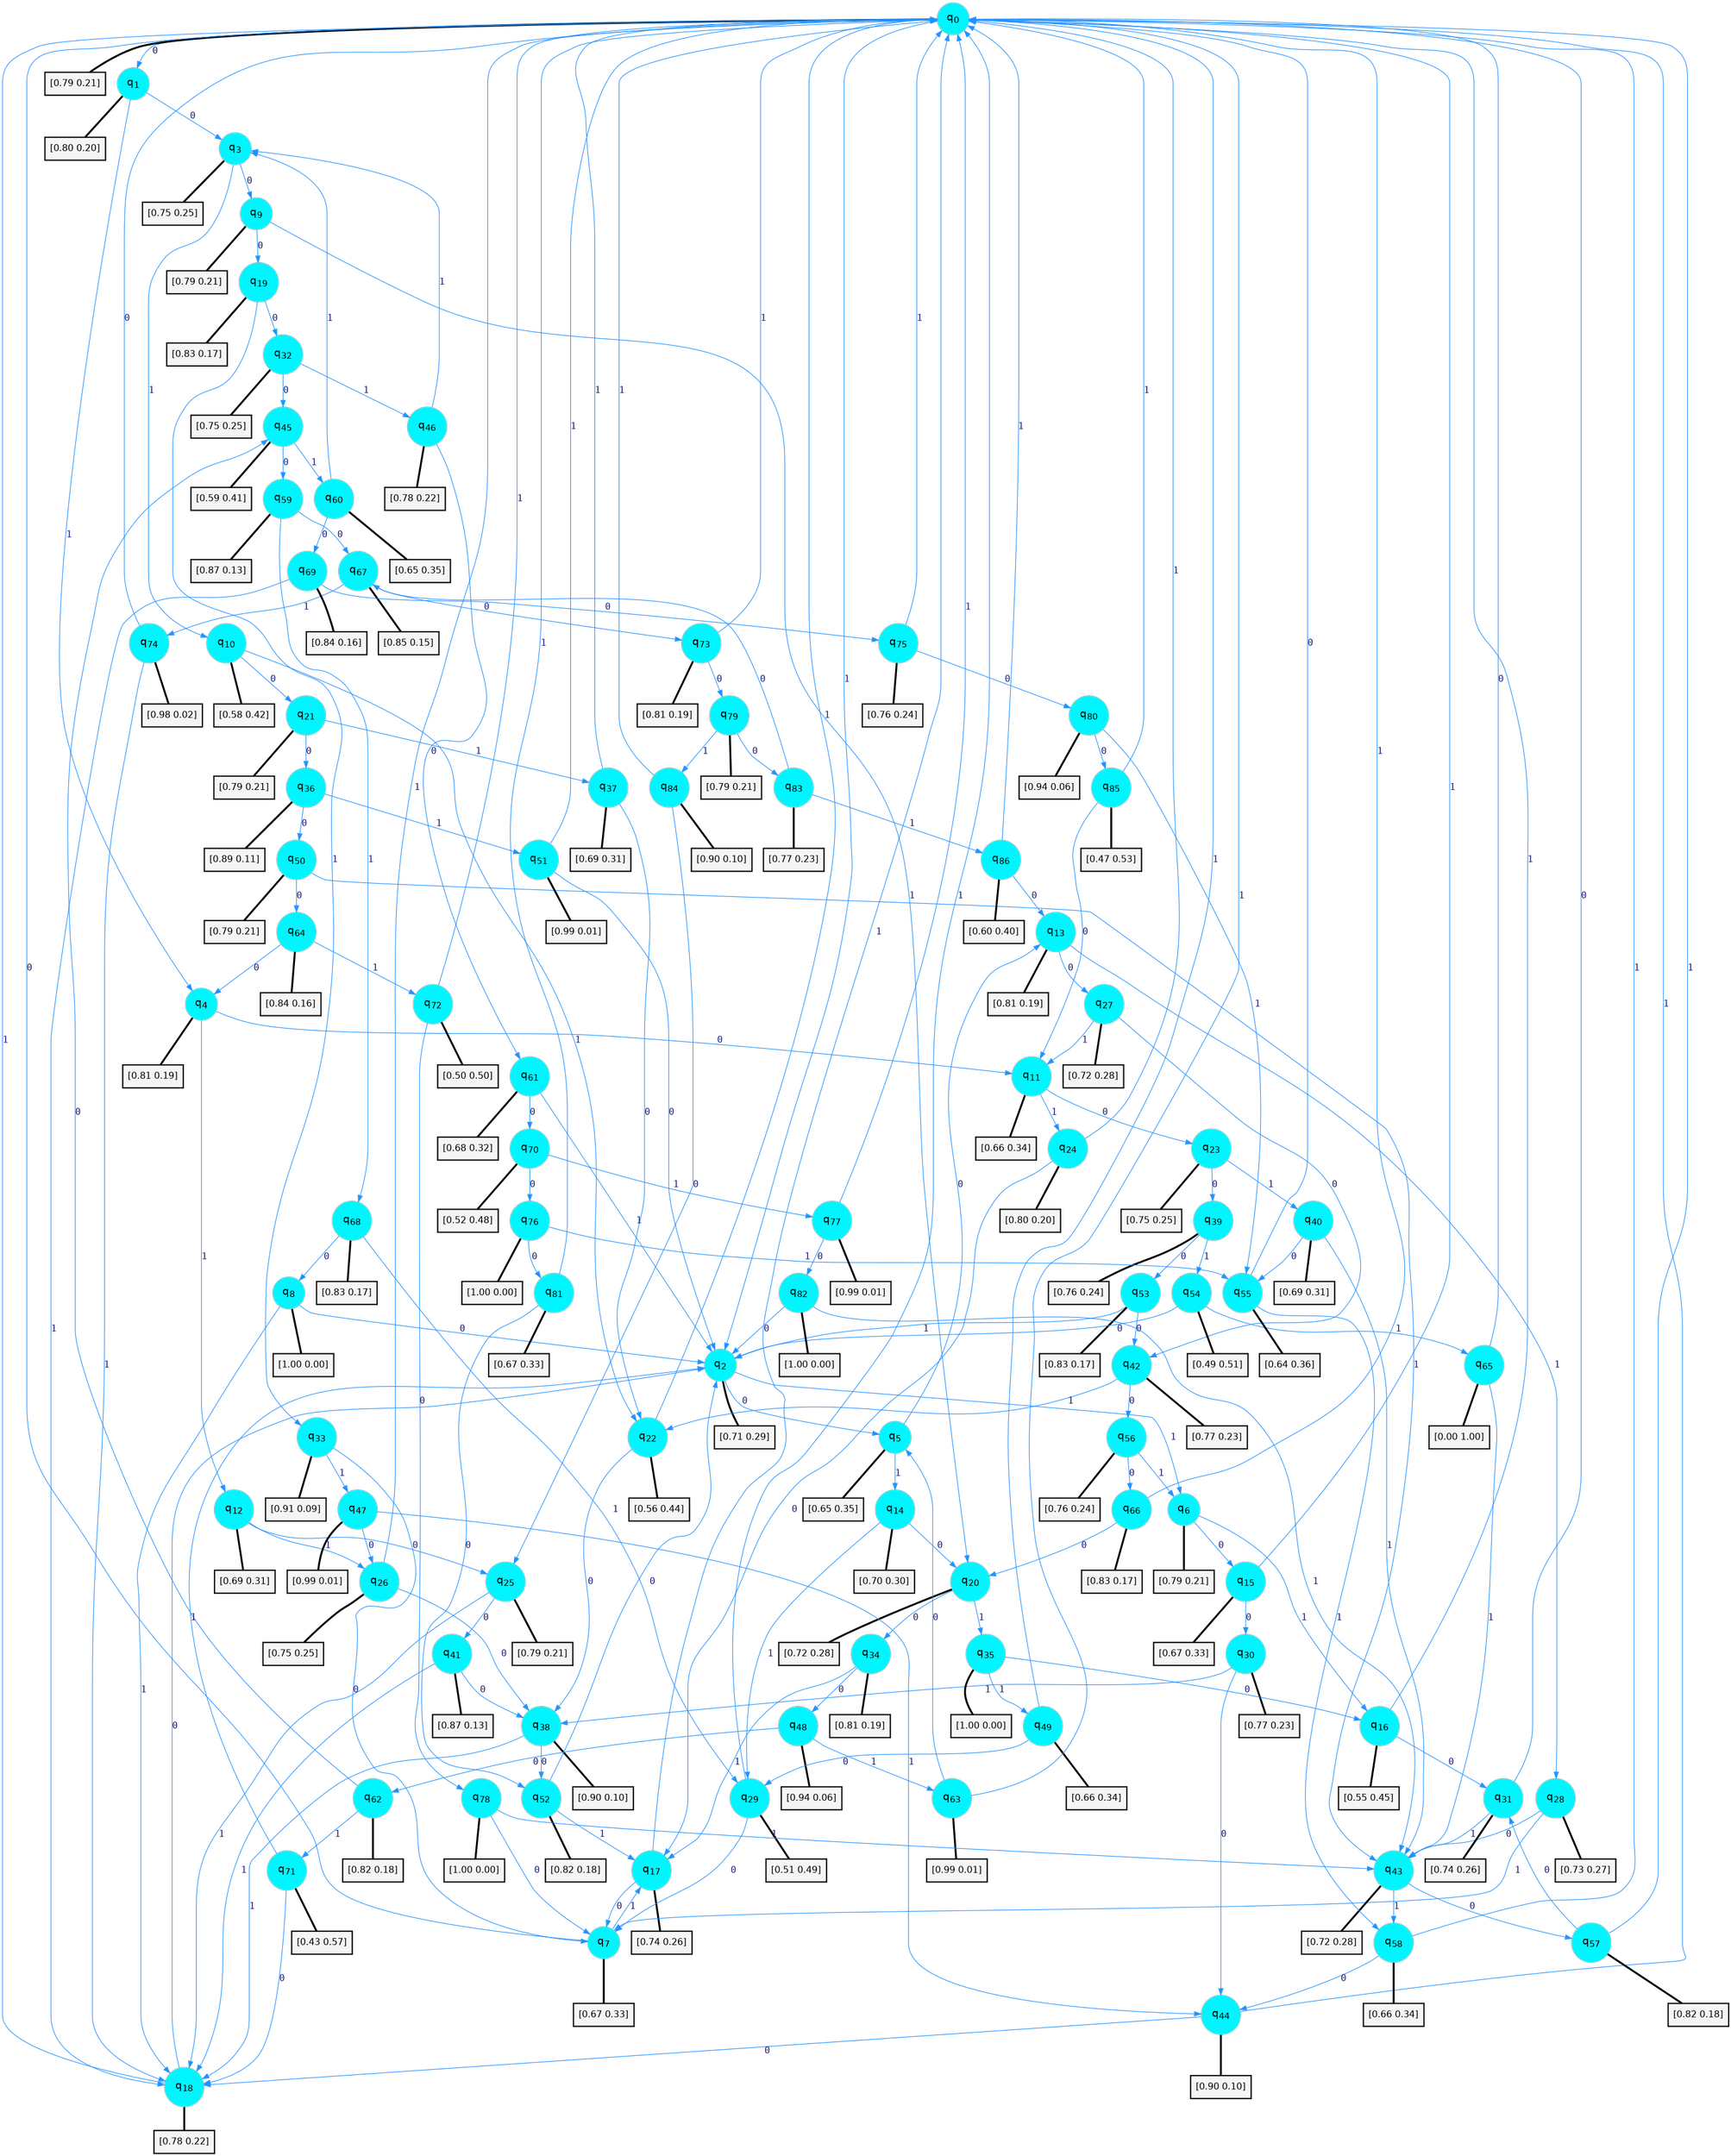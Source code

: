 digraph G {
graph [
bgcolor=transparent, dpi=300, rankdir=TD, size="40,25"];
node [
color=gray, fillcolor=turquoise1, fontcolor=black, fontname=Helvetica, fontsize=16, fontweight=bold, shape=circle, style=filled];
edge [
arrowsize=1, color=dodgerblue1, fontcolor=midnightblue, fontname=courier, fontweight=bold, penwidth=1, style=solid, weight=20];
0[label=<q<SUB>0</SUB>>];
1[label=<q<SUB>1</SUB>>];
2[label=<q<SUB>2</SUB>>];
3[label=<q<SUB>3</SUB>>];
4[label=<q<SUB>4</SUB>>];
5[label=<q<SUB>5</SUB>>];
6[label=<q<SUB>6</SUB>>];
7[label=<q<SUB>7</SUB>>];
8[label=<q<SUB>8</SUB>>];
9[label=<q<SUB>9</SUB>>];
10[label=<q<SUB>10</SUB>>];
11[label=<q<SUB>11</SUB>>];
12[label=<q<SUB>12</SUB>>];
13[label=<q<SUB>13</SUB>>];
14[label=<q<SUB>14</SUB>>];
15[label=<q<SUB>15</SUB>>];
16[label=<q<SUB>16</SUB>>];
17[label=<q<SUB>17</SUB>>];
18[label=<q<SUB>18</SUB>>];
19[label=<q<SUB>19</SUB>>];
20[label=<q<SUB>20</SUB>>];
21[label=<q<SUB>21</SUB>>];
22[label=<q<SUB>22</SUB>>];
23[label=<q<SUB>23</SUB>>];
24[label=<q<SUB>24</SUB>>];
25[label=<q<SUB>25</SUB>>];
26[label=<q<SUB>26</SUB>>];
27[label=<q<SUB>27</SUB>>];
28[label=<q<SUB>28</SUB>>];
29[label=<q<SUB>29</SUB>>];
30[label=<q<SUB>30</SUB>>];
31[label=<q<SUB>31</SUB>>];
32[label=<q<SUB>32</SUB>>];
33[label=<q<SUB>33</SUB>>];
34[label=<q<SUB>34</SUB>>];
35[label=<q<SUB>35</SUB>>];
36[label=<q<SUB>36</SUB>>];
37[label=<q<SUB>37</SUB>>];
38[label=<q<SUB>38</SUB>>];
39[label=<q<SUB>39</SUB>>];
40[label=<q<SUB>40</SUB>>];
41[label=<q<SUB>41</SUB>>];
42[label=<q<SUB>42</SUB>>];
43[label=<q<SUB>43</SUB>>];
44[label=<q<SUB>44</SUB>>];
45[label=<q<SUB>45</SUB>>];
46[label=<q<SUB>46</SUB>>];
47[label=<q<SUB>47</SUB>>];
48[label=<q<SUB>48</SUB>>];
49[label=<q<SUB>49</SUB>>];
50[label=<q<SUB>50</SUB>>];
51[label=<q<SUB>51</SUB>>];
52[label=<q<SUB>52</SUB>>];
53[label=<q<SUB>53</SUB>>];
54[label=<q<SUB>54</SUB>>];
55[label=<q<SUB>55</SUB>>];
56[label=<q<SUB>56</SUB>>];
57[label=<q<SUB>57</SUB>>];
58[label=<q<SUB>58</SUB>>];
59[label=<q<SUB>59</SUB>>];
60[label=<q<SUB>60</SUB>>];
61[label=<q<SUB>61</SUB>>];
62[label=<q<SUB>62</SUB>>];
63[label=<q<SUB>63</SUB>>];
64[label=<q<SUB>64</SUB>>];
65[label=<q<SUB>65</SUB>>];
66[label=<q<SUB>66</SUB>>];
67[label=<q<SUB>67</SUB>>];
68[label=<q<SUB>68</SUB>>];
69[label=<q<SUB>69</SUB>>];
70[label=<q<SUB>70</SUB>>];
71[label=<q<SUB>71</SUB>>];
72[label=<q<SUB>72</SUB>>];
73[label=<q<SUB>73</SUB>>];
74[label=<q<SUB>74</SUB>>];
75[label=<q<SUB>75</SUB>>];
76[label=<q<SUB>76</SUB>>];
77[label=<q<SUB>77</SUB>>];
78[label=<q<SUB>78</SUB>>];
79[label=<q<SUB>79</SUB>>];
80[label=<q<SUB>80</SUB>>];
81[label=<q<SUB>81</SUB>>];
82[label=<q<SUB>82</SUB>>];
83[label=<q<SUB>83</SUB>>];
84[label=<q<SUB>84</SUB>>];
85[label=<q<SUB>85</SUB>>];
86[label=<q<SUB>86</SUB>>];
87[label="[0.79 0.21]", shape=box,fontcolor=black, fontname=Helvetica, fontsize=14, penwidth=2, fillcolor=whitesmoke,color=black];
88[label="[0.80 0.20]", shape=box,fontcolor=black, fontname=Helvetica, fontsize=14, penwidth=2, fillcolor=whitesmoke,color=black];
89[label="[0.71 0.29]", shape=box,fontcolor=black, fontname=Helvetica, fontsize=14, penwidth=2, fillcolor=whitesmoke,color=black];
90[label="[0.75 0.25]", shape=box,fontcolor=black, fontname=Helvetica, fontsize=14, penwidth=2, fillcolor=whitesmoke,color=black];
91[label="[0.81 0.19]", shape=box,fontcolor=black, fontname=Helvetica, fontsize=14, penwidth=2, fillcolor=whitesmoke,color=black];
92[label="[0.65 0.35]", shape=box,fontcolor=black, fontname=Helvetica, fontsize=14, penwidth=2, fillcolor=whitesmoke,color=black];
93[label="[0.79 0.21]", shape=box,fontcolor=black, fontname=Helvetica, fontsize=14, penwidth=2, fillcolor=whitesmoke,color=black];
94[label="[0.67 0.33]", shape=box,fontcolor=black, fontname=Helvetica, fontsize=14, penwidth=2, fillcolor=whitesmoke,color=black];
95[label="[1.00 0.00]", shape=box,fontcolor=black, fontname=Helvetica, fontsize=14, penwidth=2, fillcolor=whitesmoke,color=black];
96[label="[0.79 0.21]", shape=box,fontcolor=black, fontname=Helvetica, fontsize=14, penwidth=2, fillcolor=whitesmoke,color=black];
97[label="[0.58 0.42]", shape=box,fontcolor=black, fontname=Helvetica, fontsize=14, penwidth=2, fillcolor=whitesmoke,color=black];
98[label="[0.66 0.34]", shape=box,fontcolor=black, fontname=Helvetica, fontsize=14, penwidth=2, fillcolor=whitesmoke,color=black];
99[label="[0.69 0.31]", shape=box,fontcolor=black, fontname=Helvetica, fontsize=14, penwidth=2, fillcolor=whitesmoke,color=black];
100[label="[0.81 0.19]", shape=box,fontcolor=black, fontname=Helvetica, fontsize=14, penwidth=2, fillcolor=whitesmoke,color=black];
101[label="[0.70 0.30]", shape=box,fontcolor=black, fontname=Helvetica, fontsize=14, penwidth=2, fillcolor=whitesmoke,color=black];
102[label="[0.67 0.33]", shape=box,fontcolor=black, fontname=Helvetica, fontsize=14, penwidth=2, fillcolor=whitesmoke,color=black];
103[label="[0.55 0.45]", shape=box,fontcolor=black, fontname=Helvetica, fontsize=14, penwidth=2, fillcolor=whitesmoke,color=black];
104[label="[0.74 0.26]", shape=box,fontcolor=black, fontname=Helvetica, fontsize=14, penwidth=2, fillcolor=whitesmoke,color=black];
105[label="[0.78 0.22]", shape=box,fontcolor=black, fontname=Helvetica, fontsize=14, penwidth=2, fillcolor=whitesmoke,color=black];
106[label="[0.83 0.17]", shape=box,fontcolor=black, fontname=Helvetica, fontsize=14, penwidth=2, fillcolor=whitesmoke,color=black];
107[label="[0.72 0.28]", shape=box,fontcolor=black, fontname=Helvetica, fontsize=14, penwidth=2, fillcolor=whitesmoke,color=black];
108[label="[0.79 0.21]", shape=box,fontcolor=black, fontname=Helvetica, fontsize=14, penwidth=2, fillcolor=whitesmoke,color=black];
109[label="[0.56 0.44]", shape=box,fontcolor=black, fontname=Helvetica, fontsize=14, penwidth=2, fillcolor=whitesmoke,color=black];
110[label="[0.75 0.25]", shape=box,fontcolor=black, fontname=Helvetica, fontsize=14, penwidth=2, fillcolor=whitesmoke,color=black];
111[label="[0.80 0.20]", shape=box,fontcolor=black, fontname=Helvetica, fontsize=14, penwidth=2, fillcolor=whitesmoke,color=black];
112[label="[0.79 0.21]", shape=box,fontcolor=black, fontname=Helvetica, fontsize=14, penwidth=2, fillcolor=whitesmoke,color=black];
113[label="[0.75 0.25]", shape=box,fontcolor=black, fontname=Helvetica, fontsize=14, penwidth=2, fillcolor=whitesmoke,color=black];
114[label="[0.72 0.28]", shape=box,fontcolor=black, fontname=Helvetica, fontsize=14, penwidth=2, fillcolor=whitesmoke,color=black];
115[label="[0.73 0.27]", shape=box,fontcolor=black, fontname=Helvetica, fontsize=14, penwidth=2, fillcolor=whitesmoke,color=black];
116[label="[0.51 0.49]", shape=box,fontcolor=black, fontname=Helvetica, fontsize=14, penwidth=2, fillcolor=whitesmoke,color=black];
117[label="[0.77 0.23]", shape=box,fontcolor=black, fontname=Helvetica, fontsize=14, penwidth=2, fillcolor=whitesmoke,color=black];
118[label="[0.74 0.26]", shape=box,fontcolor=black, fontname=Helvetica, fontsize=14, penwidth=2, fillcolor=whitesmoke,color=black];
119[label="[0.75 0.25]", shape=box,fontcolor=black, fontname=Helvetica, fontsize=14, penwidth=2, fillcolor=whitesmoke,color=black];
120[label="[0.91 0.09]", shape=box,fontcolor=black, fontname=Helvetica, fontsize=14, penwidth=2, fillcolor=whitesmoke,color=black];
121[label="[0.81 0.19]", shape=box,fontcolor=black, fontname=Helvetica, fontsize=14, penwidth=2, fillcolor=whitesmoke,color=black];
122[label="[1.00 0.00]", shape=box,fontcolor=black, fontname=Helvetica, fontsize=14, penwidth=2, fillcolor=whitesmoke,color=black];
123[label="[0.89 0.11]", shape=box,fontcolor=black, fontname=Helvetica, fontsize=14, penwidth=2, fillcolor=whitesmoke,color=black];
124[label="[0.69 0.31]", shape=box,fontcolor=black, fontname=Helvetica, fontsize=14, penwidth=2, fillcolor=whitesmoke,color=black];
125[label="[0.90 0.10]", shape=box,fontcolor=black, fontname=Helvetica, fontsize=14, penwidth=2, fillcolor=whitesmoke,color=black];
126[label="[0.76 0.24]", shape=box,fontcolor=black, fontname=Helvetica, fontsize=14, penwidth=2, fillcolor=whitesmoke,color=black];
127[label="[0.69 0.31]", shape=box,fontcolor=black, fontname=Helvetica, fontsize=14, penwidth=2, fillcolor=whitesmoke,color=black];
128[label="[0.87 0.13]", shape=box,fontcolor=black, fontname=Helvetica, fontsize=14, penwidth=2, fillcolor=whitesmoke,color=black];
129[label="[0.77 0.23]", shape=box,fontcolor=black, fontname=Helvetica, fontsize=14, penwidth=2, fillcolor=whitesmoke,color=black];
130[label="[0.72 0.28]", shape=box,fontcolor=black, fontname=Helvetica, fontsize=14, penwidth=2, fillcolor=whitesmoke,color=black];
131[label="[0.90 0.10]", shape=box,fontcolor=black, fontname=Helvetica, fontsize=14, penwidth=2, fillcolor=whitesmoke,color=black];
132[label="[0.59 0.41]", shape=box,fontcolor=black, fontname=Helvetica, fontsize=14, penwidth=2, fillcolor=whitesmoke,color=black];
133[label="[0.78 0.22]", shape=box,fontcolor=black, fontname=Helvetica, fontsize=14, penwidth=2, fillcolor=whitesmoke,color=black];
134[label="[0.99 0.01]", shape=box,fontcolor=black, fontname=Helvetica, fontsize=14, penwidth=2, fillcolor=whitesmoke,color=black];
135[label="[0.94 0.06]", shape=box,fontcolor=black, fontname=Helvetica, fontsize=14, penwidth=2, fillcolor=whitesmoke,color=black];
136[label="[0.66 0.34]", shape=box,fontcolor=black, fontname=Helvetica, fontsize=14, penwidth=2, fillcolor=whitesmoke,color=black];
137[label="[0.79 0.21]", shape=box,fontcolor=black, fontname=Helvetica, fontsize=14, penwidth=2, fillcolor=whitesmoke,color=black];
138[label="[0.99 0.01]", shape=box,fontcolor=black, fontname=Helvetica, fontsize=14, penwidth=2, fillcolor=whitesmoke,color=black];
139[label="[0.82 0.18]", shape=box,fontcolor=black, fontname=Helvetica, fontsize=14, penwidth=2, fillcolor=whitesmoke,color=black];
140[label="[0.83 0.17]", shape=box,fontcolor=black, fontname=Helvetica, fontsize=14, penwidth=2, fillcolor=whitesmoke,color=black];
141[label="[0.49 0.51]", shape=box,fontcolor=black, fontname=Helvetica, fontsize=14, penwidth=2, fillcolor=whitesmoke,color=black];
142[label="[0.64 0.36]", shape=box,fontcolor=black, fontname=Helvetica, fontsize=14, penwidth=2, fillcolor=whitesmoke,color=black];
143[label="[0.76 0.24]", shape=box,fontcolor=black, fontname=Helvetica, fontsize=14, penwidth=2, fillcolor=whitesmoke,color=black];
144[label="[0.82 0.18]", shape=box,fontcolor=black, fontname=Helvetica, fontsize=14, penwidth=2, fillcolor=whitesmoke,color=black];
145[label="[0.66 0.34]", shape=box,fontcolor=black, fontname=Helvetica, fontsize=14, penwidth=2, fillcolor=whitesmoke,color=black];
146[label="[0.87 0.13]", shape=box,fontcolor=black, fontname=Helvetica, fontsize=14, penwidth=2, fillcolor=whitesmoke,color=black];
147[label="[0.65 0.35]", shape=box,fontcolor=black, fontname=Helvetica, fontsize=14, penwidth=2, fillcolor=whitesmoke,color=black];
148[label="[0.68 0.32]", shape=box,fontcolor=black, fontname=Helvetica, fontsize=14, penwidth=2, fillcolor=whitesmoke,color=black];
149[label="[0.82 0.18]", shape=box,fontcolor=black, fontname=Helvetica, fontsize=14, penwidth=2, fillcolor=whitesmoke,color=black];
150[label="[0.99 0.01]", shape=box,fontcolor=black, fontname=Helvetica, fontsize=14, penwidth=2, fillcolor=whitesmoke,color=black];
151[label="[0.84 0.16]", shape=box,fontcolor=black, fontname=Helvetica, fontsize=14, penwidth=2, fillcolor=whitesmoke,color=black];
152[label="[0.00 1.00]", shape=box,fontcolor=black, fontname=Helvetica, fontsize=14, penwidth=2, fillcolor=whitesmoke,color=black];
153[label="[0.83 0.17]", shape=box,fontcolor=black, fontname=Helvetica, fontsize=14, penwidth=2, fillcolor=whitesmoke,color=black];
154[label="[0.85 0.15]", shape=box,fontcolor=black, fontname=Helvetica, fontsize=14, penwidth=2, fillcolor=whitesmoke,color=black];
155[label="[0.83 0.17]", shape=box,fontcolor=black, fontname=Helvetica, fontsize=14, penwidth=2, fillcolor=whitesmoke,color=black];
156[label="[0.84 0.16]", shape=box,fontcolor=black, fontname=Helvetica, fontsize=14, penwidth=2, fillcolor=whitesmoke,color=black];
157[label="[0.52 0.48]", shape=box,fontcolor=black, fontname=Helvetica, fontsize=14, penwidth=2, fillcolor=whitesmoke,color=black];
158[label="[0.43 0.57]", shape=box,fontcolor=black, fontname=Helvetica, fontsize=14, penwidth=2, fillcolor=whitesmoke,color=black];
159[label="[0.50 0.50]", shape=box,fontcolor=black, fontname=Helvetica, fontsize=14, penwidth=2, fillcolor=whitesmoke,color=black];
160[label="[0.81 0.19]", shape=box,fontcolor=black, fontname=Helvetica, fontsize=14, penwidth=2, fillcolor=whitesmoke,color=black];
161[label="[0.98 0.02]", shape=box,fontcolor=black, fontname=Helvetica, fontsize=14, penwidth=2, fillcolor=whitesmoke,color=black];
162[label="[0.76 0.24]", shape=box,fontcolor=black, fontname=Helvetica, fontsize=14, penwidth=2, fillcolor=whitesmoke,color=black];
163[label="[1.00 0.00]", shape=box,fontcolor=black, fontname=Helvetica, fontsize=14, penwidth=2, fillcolor=whitesmoke,color=black];
164[label="[0.99 0.01]", shape=box,fontcolor=black, fontname=Helvetica, fontsize=14, penwidth=2, fillcolor=whitesmoke,color=black];
165[label="[1.00 0.00]", shape=box,fontcolor=black, fontname=Helvetica, fontsize=14, penwidth=2, fillcolor=whitesmoke,color=black];
166[label="[0.79 0.21]", shape=box,fontcolor=black, fontname=Helvetica, fontsize=14, penwidth=2, fillcolor=whitesmoke,color=black];
167[label="[0.94 0.06]", shape=box,fontcolor=black, fontname=Helvetica, fontsize=14, penwidth=2, fillcolor=whitesmoke,color=black];
168[label="[0.67 0.33]", shape=box,fontcolor=black, fontname=Helvetica, fontsize=14, penwidth=2, fillcolor=whitesmoke,color=black];
169[label="[1.00 0.00]", shape=box,fontcolor=black, fontname=Helvetica, fontsize=14, penwidth=2, fillcolor=whitesmoke,color=black];
170[label="[0.77 0.23]", shape=box,fontcolor=black, fontname=Helvetica, fontsize=14, penwidth=2, fillcolor=whitesmoke,color=black];
171[label="[0.90 0.10]", shape=box,fontcolor=black, fontname=Helvetica, fontsize=14, penwidth=2, fillcolor=whitesmoke,color=black];
172[label="[0.47 0.53]", shape=box,fontcolor=black, fontname=Helvetica, fontsize=14, penwidth=2, fillcolor=whitesmoke,color=black];
173[label="[0.60 0.40]", shape=box,fontcolor=black, fontname=Helvetica, fontsize=14, penwidth=2, fillcolor=whitesmoke,color=black];
0->1 [label=0];
0->2 [label=1];
0->87 [arrowhead=none, penwidth=3,color=black];
1->3 [label=0];
1->4 [label=1];
1->88 [arrowhead=none, penwidth=3,color=black];
2->5 [label=0];
2->6 [label=1];
2->89 [arrowhead=none, penwidth=3,color=black];
3->9 [label=0];
3->10 [label=1];
3->90 [arrowhead=none, penwidth=3,color=black];
4->11 [label=0];
4->12 [label=1];
4->91 [arrowhead=none, penwidth=3,color=black];
5->13 [label=0];
5->14 [label=1];
5->92 [arrowhead=none, penwidth=3,color=black];
6->15 [label=0];
6->16 [label=1];
6->93 [arrowhead=none, penwidth=3,color=black];
7->0 [label=0];
7->17 [label=1];
7->94 [arrowhead=none, penwidth=3,color=black];
8->2 [label=0];
8->18 [label=1];
8->95 [arrowhead=none, penwidth=3,color=black];
9->19 [label=0];
9->20 [label=1];
9->96 [arrowhead=none, penwidth=3,color=black];
10->21 [label=0];
10->22 [label=1];
10->97 [arrowhead=none, penwidth=3,color=black];
11->23 [label=0];
11->24 [label=1];
11->98 [arrowhead=none, penwidth=3,color=black];
12->25 [label=0];
12->26 [label=1];
12->99 [arrowhead=none, penwidth=3,color=black];
13->27 [label=0];
13->28 [label=1];
13->100 [arrowhead=none, penwidth=3,color=black];
14->20 [label=0];
14->29 [label=1];
14->101 [arrowhead=none, penwidth=3,color=black];
15->30 [label=0];
15->0 [label=1];
15->102 [arrowhead=none, penwidth=3,color=black];
16->31 [label=0];
16->0 [label=1];
16->103 [arrowhead=none, penwidth=3,color=black];
17->7 [label=0];
17->0 [label=1];
17->104 [arrowhead=none, penwidth=3,color=black];
18->2 [label=0];
18->0 [label=1];
18->105 [arrowhead=none, penwidth=3,color=black];
19->32 [label=0];
19->33 [label=1];
19->106 [arrowhead=none, penwidth=3,color=black];
20->34 [label=0];
20->35 [label=1];
20->107 [arrowhead=none, penwidth=3,color=black];
21->36 [label=0];
21->37 [label=1];
21->108 [arrowhead=none, penwidth=3,color=black];
22->38 [label=0];
22->0 [label=1];
22->109 [arrowhead=none, penwidth=3,color=black];
23->39 [label=0];
23->40 [label=1];
23->110 [arrowhead=none, penwidth=3,color=black];
24->17 [label=0];
24->0 [label=1];
24->111 [arrowhead=none, penwidth=3,color=black];
25->41 [label=0];
25->18 [label=1];
25->112 [arrowhead=none, penwidth=3,color=black];
26->38 [label=0];
26->0 [label=1];
26->113 [arrowhead=none, penwidth=3,color=black];
27->42 [label=0];
27->11 [label=1];
27->114 [arrowhead=none, penwidth=3,color=black];
28->43 [label=0];
28->7 [label=1];
28->115 [arrowhead=none, penwidth=3,color=black];
29->7 [label=0];
29->0 [label=1];
29->116 [arrowhead=none, penwidth=3,color=black];
30->44 [label=0];
30->38 [label=1];
30->117 [arrowhead=none, penwidth=3,color=black];
31->0 [label=0];
31->43 [label=1];
31->118 [arrowhead=none, penwidth=3,color=black];
32->45 [label=0];
32->46 [label=1];
32->119 [arrowhead=none, penwidth=3,color=black];
33->7 [label=0];
33->47 [label=1];
33->120 [arrowhead=none, penwidth=3,color=black];
34->48 [label=0];
34->17 [label=1];
34->121 [arrowhead=none, penwidth=3,color=black];
35->16 [label=0];
35->49 [label=1];
35->122 [arrowhead=none, penwidth=3,color=black];
36->50 [label=0];
36->51 [label=1];
36->123 [arrowhead=none, penwidth=3,color=black];
37->22 [label=0];
37->0 [label=1];
37->124 [arrowhead=none, penwidth=3,color=black];
38->52 [label=0];
38->18 [label=1];
38->125 [arrowhead=none, penwidth=3,color=black];
39->53 [label=0];
39->54 [label=1];
39->126 [arrowhead=none, penwidth=3,color=black];
40->55 [label=0];
40->43 [label=1];
40->127 [arrowhead=none, penwidth=3,color=black];
41->38 [label=0];
41->18 [label=1];
41->128 [arrowhead=none, penwidth=3,color=black];
42->56 [label=0];
42->22 [label=1];
42->129 [arrowhead=none, penwidth=3,color=black];
43->57 [label=0];
43->58 [label=1];
43->130 [arrowhead=none, penwidth=3,color=black];
44->18 [label=0];
44->0 [label=1];
44->131 [arrowhead=none, penwidth=3,color=black];
45->59 [label=0];
45->60 [label=1];
45->132 [arrowhead=none, penwidth=3,color=black];
46->61 [label=0];
46->3 [label=1];
46->133 [arrowhead=none, penwidth=3,color=black];
47->26 [label=0];
47->44 [label=1];
47->134 [arrowhead=none, penwidth=3,color=black];
48->62 [label=0];
48->63 [label=1];
48->135 [arrowhead=none, penwidth=3,color=black];
49->29 [label=0];
49->0 [label=1];
49->136 [arrowhead=none, penwidth=3,color=black];
50->64 [label=0];
50->43 [label=1];
50->137 [arrowhead=none, penwidth=3,color=black];
51->2 [label=0];
51->0 [label=1];
51->138 [arrowhead=none, penwidth=3,color=black];
52->2 [label=0];
52->17 [label=1];
52->139 [arrowhead=none, penwidth=3,color=black];
53->42 [label=0];
53->2 [label=1];
53->140 [arrowhead=none, penwidth=3,color=black];
54->2 [label=0];
54->65 [label=1];
54->141 [arrowhead=none, penwidth=3,color=black];
55->0 [label=0];
55->58 [label=1];
55->142 [arrowhead=none, penwidth=3,color=black];
56->66 [label=0];
56->6 [label=1];
56->143 [arrowhead=none, penwidth=3,color=black];
57->31 [label=0];
57->0 [label=1];
57->144 [arrowhead=none, penwidth=3,color=black];
58->44 [label=0];
58->0 [label=1];
58->145 [arrowhead=none, penwidth=3,color=black];
59->67 [label=0];
59->68 [label=1];
59->146 [arrowhead=none, penwidth=3,color=black];
60->69 [label=0];
60->3 [label=1];
60->147 [arrowhead=none, penwidth=3,color=black];
61->70 [label=0];
61->2 [label=1];
61->148 [arrowhead=none, penwidth=3,color=black];
62->45 [label=0];
62->71 [label=1];
62->149 [arrowhead=none, penwidth=3,color=black];
63->5 [label=0];
63->0 [label=1];
63->150 [arrowhead=none, penwidth=3,color=black];
64->4 [label=0];
64->72 [label=1];
64->151 [arrowhead=none, penwidth=3,color=black];
65->0 [label=0];
65->43 [label=1];
65->152 [arrowhead=none, penwidth=3,color=black];
66->20 [label=0];
66->0 [label=1];
66->153 [arrowhead=none, penwidth=3,color=black];
67->73 [label=0];
67->74 [label=1];
67->154 [arrowhead=none, penwidth=3,color=black];
68->8 [label=0];
68->29 [label=1];
68->155 [arrowhead=none, penwidth=3,color=black];
69->75 [label=0];
69->18 [label=1];
69->156 [arrowhead=none, penwidth=3,color=black];
70->76 [label=0];
70->77 [label=1];
70->157 [arrowhead=none, penwidth=3,color=black];
71->18 [label=0];
71->2 [label=1];
71->158 [arrowhead=none, penwidth=3,color=black];
72->78 [label=0];
72->0 [label=1];
72->159 [arrowhead=none, penwidth=3,color=black];
73->79 [label=0];
73->0 [label=1];
73->160 [arrowhead=none, penwidth=3,color=black];
74->0 [label=0];
74->18 [label=1];
74->161 [arrowhead=none, penwidth=3,color=black];
75->80 [label=0];
75->0 [label=1];
75->162 [arrowhead=none, penwidth=3,color=black];
76->81 [label=0];
76->55 [label=1];
76->163 [arrowhead=none, penwidth=3,color=black];
77->82 [label=0];
77->0 [label=1];
77->164 [arrowhead=none, penwidth=3,color=black];
78->7 [label=0];
78->43 [label=1];
78->165 [arrowhead=none, penwidth=3,color=black];
79->83 [label=0];
79->84 [label=1];
79->166 [arrowhead=none, penwidth=3,color=black];
80->85 [label=0];
80->55 [label=1];
80->167 [arrowhead=none, penwidth=3,color=black];
81->52 [label=0];
81->0 [label=1];
81->168 [arrowhead=none, penwidth=3,color=black];
82->2 [label=0];
82->43 [label=1];
82->169 [arrowhead=none, penwidth=3,color=black];
83->67 [label=0];
83->86 [label=1];
83->170 [arrowhead=none, penwidth=3,color=black];
84->25 [label=0];
84->0 [label=1];
84->171 [arrowhead=none, penwidth=3,color=black];
85->11 [label=0];
85->0 [label=1];
85->172 [arrowhead=none, penwidth=3,color=black];
86->13 [label=0];
86->0 [label=1];
86->173 [arrowhead=none, penwidth=3,color=black];
}
